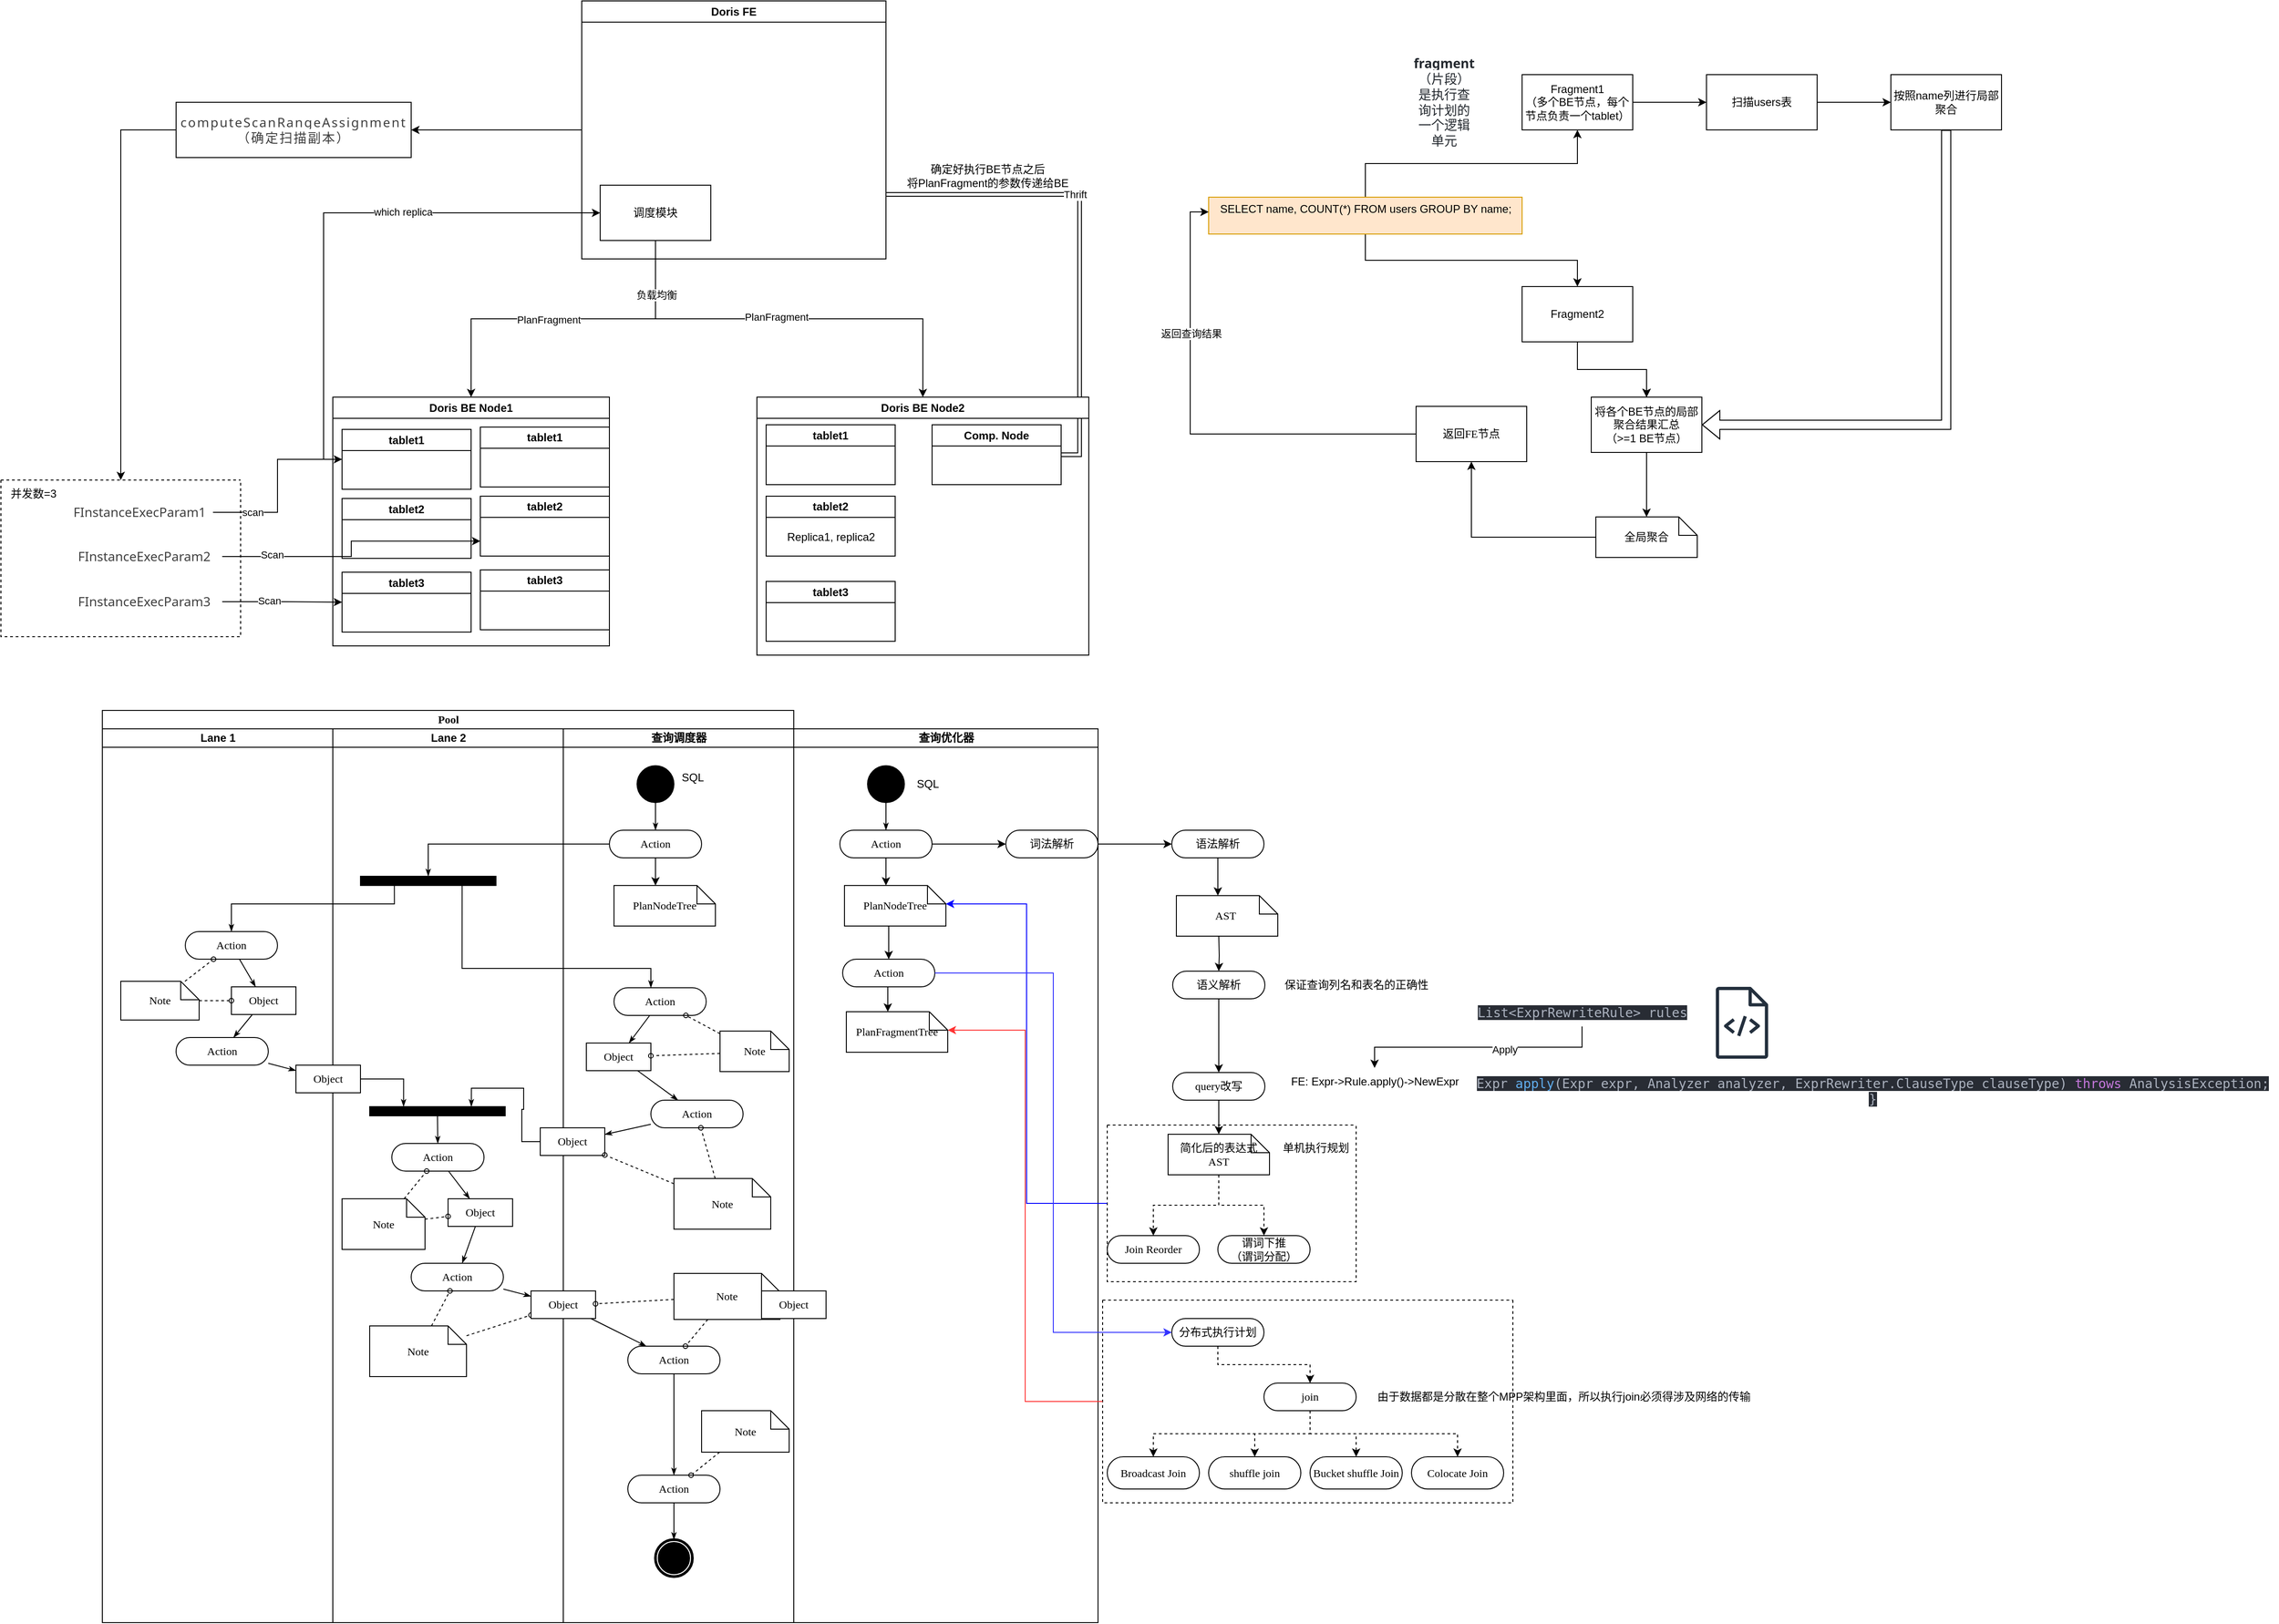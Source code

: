 <mxfile version="24.6.4" type="github">
  <diagram name="Page-1" id="0783ab3e-0a74-02c8-0abd-f7b4e66b4bec">
    <mxGraphModel dx="2443" dy="2038" grid="1" gridSize="10" guides="1" tooltips="1" connect="1" arrows="1" fold="1" page="1" pageScale="1" pageWidth="850" pageHeight="1100" background="none" math="0" shadow="0">
      <root>
        <mxCell id="0" />
        <mxCell id="1" parent="0" />
        <mxCell id="1c1d494c118603dd-1" value="Pool" style="swimlane;html=1;childLayout=stackLayout;startSize=20;rounded=0;shadow=0;comic=0;labelBackgroundColor=none;strokeWidth=1;fontFamily=Verdana;fontSize=12;align=center;" parent="1" vertex="1">
          <mxGeometry x="40" y="20" width="750" height="990" as="geometry" />
        </mxCell>
        <mxCell id="1c1d494c118603dd-2" value="Lane 1" style="swimlane;html=1;startSize=20;" parent="1c1d494c118603dd-1" vertex="1">
          <mxGeometry y="20" width="250" height="970" as="geometry" />
        </mxCell>
        <mxCell id="1c1d494c118603dd-34" style="edgeStyle=none;rounded=0;html=1;labelBackgroundColor=none;startArrow=none;startFill=0;startSize=5;endArrow=classicThin;endFill=1;endSize=5;jettySize=auto;orthogonalLoop=1;strokeWidth=1;fontFamily=Verdana;fontSize=12" parent="1c1d494c118603dd-2" source="1c1d494c118603dd-6" target="1c1d494c118603dd-10" edge="1">
          <mxGeometry relative="1" as="geometry" />
        </mxCell>
        <mxCell id="1c1d494c118603dd-6" value="Action" style="rounded=1;whiteSpace=wrap;html=1;shadow=0;comic=0;labelBackgroundColor=none;strokeWidth=1;fontFamily=Verdana;fontSize=12;align=center;arcSize=50;" parent="1c1d494c118603dd-2" vertex="1">
          <mxGeometry x="90" y="220" width="100" height="30" as="geometry" />
        </mxCell>
        <mxCell id="1c1d494c118603dd-7" value="Action" style="rounded=1;whiteSpace=wrap;html=1;shadow=0;comic=0;labelBackgroundColor=none;strokeWidth=1;fontFamily=Verdana;fontSize=12;align=center;arcSize=50;" parent="1c1d494c118603dd-2" vertex="1">
          <mxGeometry x="80" y="335" width="100" height="30" as="geometry" />
        </mxCell>
        <mxCell id="1c1d494c118603dd-35" style="edgeStyle=none;rounded=0;html=1;labelBackgroundColor=none;startArrow=none;startFill=0;startSize=5;endArrow=classicThin;endFill=1;endSize=5;jettySize=auto;orthogonalLoop=1;strokeWidth=1;fontFamily=Verdana;fontSize=12" parent="1c1d494c118603dd-2" source="1c1d494c118603dd-10" target="1c1d494c118603dd-7" edge="1">
          <mxGeometry relative="1" as="geometry" />
        </mxCell>
        <mxCell id="1c1d494c118603dd-10" value="Object" style="rounded=0;whiteSpace=wrap;html=1;shadow=0;comic=0;labelBackgroundColor=none;strokeWidth=1;fontFamily=Verdana;fontSize=12;align=center;arcSize=50;" parent="1c1d494c118603dd-2" vertex="1">
          <mxGeometry x="140" y="280" width="70" height="30" as="geometry" />
        </mxCell>
        <mxCell id="1c1d494c118603dd-46" style="edgeStyle=none;rounded=0;html=1;labelBackgroundColor=none;startArrow=none;startFill=0;startSize=5;endArrow=oval;endFill=0;endSize=5;jettySize=auto;orthogonalLoop=1;strokeWidth=1;fontFamily=Verdana;fontSize=12;dashed=1;" parent="1c1d494c118603dd-2" source="1c1d494c118603dd-21" target="1c1d494c118603dd-6" edge="1">
          <mxGeometry relative="1" as="geometry" />
        </mxCell>
        <mxCell id="1c1d494c118603dd-47" style="edgeStyle=none;rounded=0;html=1;dashed=1;labelBackgroundColor=none;startArrow=none;startFill=0;startSize=5;endArrow=oval;endFill=0;endSize=5;jettySize=auto;orthogonalLoop=1;strokeWidth=1;fontFamily=Verdana;fontSize=12" parent="1c1d494c118603dd-2" source="1c1d494c118603dd-21" target="1c1d494c118603dd-10" edge="1">
          <mxGeometry relative="1" as="geometry" />
        </mxCell>
        <mxCell id="1c1d494c118603dd-21" value="Note" style="shape=note;whiteSpace=wrap;html=1;rounded=0;shadow=0;comic=0;labelBackgroundColor=none;strokeWidth=1;fontFamily=Verdana;fontSize=12;align=center;size=20;" parent="1c1d494c118603dd-2" vertex="1">
          <mxGeometry x="20" y="274" width="85" height="42" as="geometry" />
        </mxCell>
        <mxCell id="1c1d494c118603dd-3" value="Lane 2" style="swimlane;html=1;startSize=20;" parent="1c1d494c118603dd-1" vertex="1">
          <mxGeometry x="250" y="20" width="250" height="970" as="geometry" />
        </mxCell>
        <mxCell id="60571a20871a0731-3" value="" style="whiteSpace=wrap;html=1;rounded=0;shadow=0;comic=0;labelBackgroundColor=none;strokeWidth=1;fillColor=#000000;fontFamily=Verdana;fontSize=12;align=center;rotation=0;" parent="1c1d494c118603dd-3" vertex="1">
          <mxGeometry x="30" y="160" width="147" height="10" as="geometry" />
        </mxCell>
        <mxCell id="1c1d494c118603dd-40" style="edgeStyle=none;rounded=0;html=1;labelBackgroundColor=none;startArrow=none;startFill=0;startSize=5;endArrow=classicThin;endFill=1;endSize=5;jettySize=auto;orthogonalLoop=1;strokeWidth=1;fontFamily=Verdana;fontSize=12" parent="1c1d494c118603dd-3" source="1c1d494c118603dd-11" target="1c1d494c118603dd-15" edge="1">
          <mxGeometry relative="1" as="geometry" />
        </mxCell>
        <mxCell id="1c1d494c118603dd-11" value="Action" style="rounded=1;whiteSpace=wrap;html=1;shadow=0;comic=0;labelBackgroundColor=none;strokeWidth=1;fontFamily=Verdana;fontSize=12;align=center;arcSize=50;" parent="1c1d494c118603dd-3" vertex="1">
          <mxGeometry x="64" y="450" width="100" height="30" as="geometry" />
        </mxCell>
        <mxCell id="1c1d494c118603dd-39" style="edgeStyle=none;rounded=0;html=1;labelBackgroundColor=none;startArrow=none;startFill=0;startSize=5;endArrow=classicThin;endFill=1;endSize=5;jettySize=auto;orthogonalLoop=1;strokeWidth=1;fontFamily=Verdana;fontSize=12" parent="1c1d494c118603dd-3" source="1c1d494c118603dd-12" target="1c1d494c118603dd-11" edge="1">
          <mxGeometry relative="1" as="geometry" />
        </mxCell>
        <mxCell id="1c1d494c118603dd-12" value="" style="whiteSpace=wrap;html=1;rounded=0;shadow=0;comic=0;labelBackgroundColor=none;strokeWidth=1;fillColor=#000000;fontFamily=Verdana;fontSize=12;align=center;rotation=0;" parent="1c1d494c118603dd-3" vertex="1">
          <mxGeometry x="40" y="410" width="147" height="10" as="geometry" />
        </mxCell>
        <mxCell id="1c1d494c118603dd-32" style="edgeStyle=orthogonalEdgeStyle;rounded=0;html=1;entryX=0.25;entryY=0;labelBackgroundColor=none;startArrow=none;startFill=0;startSize=5;endArrow=classicThin;endFill=1;endSize=5;jettySize=auto;orthogonalLoop=1;strokeWidth=1;fontFamily=Verdana;fontSize=12" parent="1c1d494c118603dd-3" source="1c1d494c118603dd-14" target="1c1d494c118603dd-12" edge="1">
          <mxGeometry relative="1" as="geometry" />
        </mxCell>
        <mxCell id="1c1d494c118603dd-14" value="Object" style="rounded=0;whiteSpace=wrap;html=1;shadow=0;comic=0;labelBackgroundColor=none;strokeWidth=1;fontFamily=Verdana;fontSize=12;align=center;arcSize=50;" parent="1c1d494c118603dd-3" vertex="1">
          <mxGeometry x="-40" y="365" width="70" height="30" as="geometry" />
        </mxCell>
        <mxCell id="1c1d494c118603dd-41" style="edgeStyle=none;rounded=0;html=1;labelBackgroundColor=none;startArrow=none;startFill=0;startSize=5;endArrow=classicThin;endFill=1;endSize=5;jettySize=auto;orthogonalLoop=1;strokeWidth=1;fontFamily=Verdana;fontSize=12" parent="1c1d494c118603dd-3" source="1c1d494c118603dd-15" target="1c1d494c118603dd-16" edge="1">
          <mxGeometry relative="1" as="geometry" />
        </mxCell>
        <mxCell id="1c1d494c118603dd-15" value="Object" style="rounded=0;whiteSpace=wrap;html=1;shadow=0;comic=0;labelBackgroundColor=none;strokeWidth=1;fontFamily=Verdana;fontSize=12;align=center;arcSize=50;" parent="1c1d494c118603dd-3" vertex="1">
          <mxGeometry x="125" y="510" width="70" height="30" as="geometry" />
        </mxCell>
        <mxCell id="1c1d494c118603dd-16" value="Action" style="rounded=1;whiteSpace=wrap;html=1;shadow=0;comic=0;labelBackgroundColor=none;strokeWidth=1;fontFamily=Verdana;fontSize=12;align=center;arcSize=50;" parent="1c1d494c118603dd-3" vertex="1">
          <mxGeometry x="85" y="580" width="100" height="30" as="geometry" />
        </mxCell>
        <mxCell id="1c1d494c118603dd-52" style="edgeStyle=none;rounded=0;html=1;dashed=1;labelBackgroundColor=none;startArrow=none;startFill=0;startSize=5;endArrow=oval;endFill=0;endSize=5;jettySize=auto;orthogonalLoop=1;strokeWidth=1;fontFamily=Verdana;fontSize=12" parent="1c1d494c118603dd-3" source="1c1d494c118603dd-23" target="1c1d494c118603dd-11" edge="1">
          <mxGeometry relative="1" as="geometry" />
        </mxCell>
        <mxCell id="1c1d494c118603dd-53" style="edgeStyle=none;rounded=0;html=1;dashed=1;labelBackgroundColor=none;startArrow=none;startFill=0;startSize=5;endArrow=oval;endFill=0;endSize=5;jettySize=auto;orthogonalLoop=1;strokeWidth=1;fontFamily=Verdana;fontSize=12" parent="1c1d494c118603dd-3" source="1c1d494c118603dd-23" target="1c1d494c118603dd-15" edge="1">
          <mxGeometry relative="1" as="geometry" />
        </mxCell>
        <mxCell id="1c1d494c118603dd-23" value="Note" style="shape=note;whiteSpace=wrap;html=1;rounded=0;shadow=0;comic=0;labelBackgroundColor=none;strokeWidth=1;fontFamily=Verdana;fontSize=12;align=center;size=20;" parent="1c1d494c118603dd-3" vertex="1">
          <mxGeometry x="10" y="510" width="90" height="55" as="geometry" />
        </mxCell>
        <mxCell id="1c1d494c118603dd-54" style="edgeStyle=none;rounded=0;html=1;dashed=1;labelBackgroundColor=none;startArrow=none;startFill=0;startSize=5;endArrow=oval;endFill=0;endSize=5;jettySize=auto;orthogonalLoop=1;strokeWidth=1;fontFamily=Verdana;fontSize=12" parent="1c1d494c118603dd-3" source="1c1d494c118603dd-24" target="1c1d494c118603dd-16" edge="1">
          <mxGeometry relative="1" as="geometry" />
        </mxCell>
        <mxCell id="1c1d494c118603dd-24" value="Note" style="shape=note;whiteSpace=wrap;html=1;rounded=0;shadow=0;comic=0;labelBackgroundColor=none;strokeWidth=1;fontFamily=Verdana;fontSize=12;align=center;size=20;" parent="1c1d494c118603dd-3" vertex="1">
          <mxGeometry x="40" y="648" width="105" height="55" as="geometry" />
        </mxCell>
        <mxCell id="1c1d494c118603dd-28" style="edgeStyle=orthogonalEdgeStyle;rounded=0;html=1;entryX=0.5;entryY=0;labelBackgroundColor=none;startArrow=none;startFill=0;startSize=5;endArrow=classicThin;endFill=1;endSize=5;jettySize=auto;orthogonalLoop=1;strokeWidth=1;fontFamily=Verdana;fontSize=12" parent="1c1d494c118603dd-1" source="60571a20871a0731-8" target="60571a20871a0731-3" edge="1">
          <mxGeometry relative="1" as="geometry">
            <Array as="points">
              <mxPoint x="354" y="145" />
            </Array>
          </mxGeometry>
        </mxCell>
        <mxCell id="1c1d494c118603dd-29" style="edgeStyle=orthogonalEdgeStyle;rounded=0;html=1;exitX=0.75;exitY=1;labelBackgroundColor=none;startArrow=none;startFill=0;startSize=5;endArrow=classicThin;endFill=1;endSize=5;jettySize=auto;orthogonalLoop=1;strokeWidth=1;fontFamily=Verdana;fontSize=12" parent="1c1d494c118603dd-1" source="60571a20871a0731-3" target="1c1d494c118603dd-5" edge="1">
          <mxGeometry relative="1" as="geometry">
            <Array as="points">
              <mxPoint x="390" y="280" />
              <mxPoint x="595" y="280" />
            </Array>
          </mxGeometry>
        </mxCell>
        <mxCell id="1c1d494c118603dd-30" style="edgeStyle=orthogonalEdgeStyle;rounded=0;html=1;exitX=0.25;exitY=1;entryX=0.5;entryY=0;labelBackgroundColor=none;startArrow=none;startFill=0;startSize=5;endArrow=classicThin;endFill=1;endSize=5;jettySize=auto;orthogonalLoop=1;strokeWidth=1;fontFamily=Verdana;fontSize=12" parent="1c1d494c118603dd-1" source="60571a20871a0731-3" target="1c1d494c118603dd-6" edge="1">
          <mxGeometry relative="1" as="geometry">
            <Array as="points">
              <mxPoint x="317" y="210" />
              <mxPoint x="140" y="210" />
            </Array>
          </mxGeometry>
        </mxCell>
        <mxCell id="1c1d494c118603dd-31" style="edgeStyle=orthogonalEdgeStyle;rounded=0;html=1;entryX=0.75;entryY=0;labelBackgroundColor=none;startArrow=none;startFill=0;startSize=5;endArrow=classicThin;endFill=1;endSize=5;jettySize=auto;orthogonalLoop=1;strokeWidth=1;fontFamily=Verdana;fontSize=12" parent="1c1d494c118603dd-1" source="1c1d494c118603dd-13" target="1c1d494c118603dd-12" edge="1">
          <mxGeometry relative="1" as="geometry" />
        </mxCell>
        <mxCell id="1c1d494c118603dd-36" style="edgeStyle=none;rounded=0;html=1;labelBackgroundColor=none;startArrow=none;startFill=0;startSize=5;endArrow=classicThin;endFill=1;endSize=5;jettySize=auto;orthogonalLoop=1;strokeWidth=1;fontFamily=Verdana;fontSize=12" parent="1c1d494c118603dd-1" source="1c1d494c118603dd-7" target="1c1d494c118603dd-14" edge="1">
          <mxGeometry relative="1" as="geometry" />
        </mxCell>
        <mxCell id="1c1d494c118603dd-42" style="edgeStyle=none;rounded=0;html=1;labelBackgroundColor=none;startArrow=none;startFill=0;startSize=5;endArrow=classicThin;endFill=1;endSize=5;jettySize=auto;orthogonalLoop=1;strokeWidth=1;fontFamily=Verdana;fontSize=12" parent="1c1d494c118603dd-1" source="1c1d494c118603dd-16" target="1c1d494c118603dd-17" edge="1">
          <mxGeometry relative="1" as="geometry" />
        </mxCell>
        <mxCell id="1c1d494c118603dd-55" style="edgeStyle=none;rounded=0;html=1;dashed=1;labelBackgroundColor=none;startArrow=none;startFill=0;startSize=5;endArrow=oval;endFill=0;endSize=5;jettySize=auto;orthogonalLoop=1;strokeWidth=1;fontFamily=Verdana;fontSize=12" parent="1c1d494c118603dd-1" source="1c1d494c118603dd-24" target="1c1d494c118603dd-17" edge="1">
          <mxGeometry relative="1" as="geometry" />
        </mxCell>
        <mxCell id="1c1d494c118603dd-4" value="查询调度器" style="swimlane;html=1;startSize=20;" parent="1c1d494c118603dd-1" vertex="1">
          <mxGeometry x="500" y="20" width="250" height="970" as="geometry" />
        </mxCell>
        <mxCell id="1c1d494c118603dd-27" style="edgeStyle=orthogonalEdgeStyle;rounded=0;html=1;labelBackgroundColor=none;startArrow=none;startFill=0;startSize=5;endArrow=classicThin;endFill=1;endSize=5;jettySize=auto;orthogonalLoop=1;strokeWidth=1;fontFamily=Verdana;fontSize=12" parent="1c1d494c118603dd-4" source="60571a20871a0731-4" target="60571a20871a0731-8" edge="1">
          <mxGeometry relative="1" as="geometry" />
        </mxCell>
        <mxCell id="60571a20871a0731-4" value="" style="ellipse;whiteSpace=wrap;html=1;rounded=0;shadow=0;comic=0;labelBackgroundColor=none;strokeWidth=1;fillColor=#000000;fontFamily=Verdana;fontSize=12;align=center;" parent="1c1d494c118603dd-4" vertex="1">
          <mxGeometry x="80" y="40" width="40" height="40" as="geometry" />
        </mxCell>
        <mxCell id="60571a20871a0731-8" value="Action" style="rounded=1;whiteSpace=wrap;html=1;shadow=0;comic=0;labelBackgroundColor=none;strokeWidth=1;fontFamily=Verdana;fontSize=12;align=center;arcSize=50;" parent="1c1d494c118603dd-4" vertex="1">
          <mxGeometry x="50" y="110" width="100" height="30" as="geometry" />
        </mxCell>
        <mxCell id="1c1d494c118603dd-33" style="rounded=0;html=1;labelBackgroundColor=none;startArrow=none;startFill=0;startSize=5;endArrow=classicThin;endFill=1;endSize=5;jettySize=auto;orthogonalLoop=1;strokeWidth=1;fontFamily=Verdana;fontSize=12" parent="1c1d494c118603dd-4" source="1c1d494c118603dd-5" target="1c1d494c118603dd-9" edge="1">
          <mxGeometry relative="1" as="geometry" />
        </mxCell>
        <mxCell id="1c1d494c118603dd-5" value="Action" style="rounded=1;whiteSpace=wrap;html=1;shadow=0;comic=0;labelBackgroundColor=none;strokeWidth=1;fontFamily=Verdana;fontSize=12;align=center;arcSize=50;" parent="1c1d494c118603dd-4" vertex="1">
          <mxGeometry x="55" y="281" width="100" height="30" as="geometry" />
        </mxCell>
        <mxCell id="1c1d494c118603dd-38" style="edgeStyle=none;rounded=0;html=1;labelBackgroundColor=none;startArrow=none;startFill=0;startSize=5;endArrow=classicThin;endFill=1;endSize=5;jettySize=auto;orthogonalLoop=1;strokeWidth=1;fontFamily=Verdana;fontSize=12" parent="1c1d494c118603dd-4" source="1c1d494c118603dd-8" target="1c1d494c118603dd-13" edge="1">
          <mxGeometry relative="1" as="geometry" />
        </mxCell>
        <mxCell id="1c1d494c118603dd-8" value="Action" style="rounded=1;whiteSpace=wrap;html=1;shadow=0;comic=0;labelBackgroundColor=none;strokeWidth=1;fontFamily=Verdana;fontSize=12;align=center;arcSize=50;" parent="1c1d494c118603dd-4" vertex="1">
          <mxGeometry x="95" y="403" width="100" height="30" as="geometry" />
        </mxCell>
        <mxCell id="1c1d494c118603dd-37" style="edgeStyle=none;rounded=0;html=1;labelBackgroundColor=none;startArrow=none;startFill=0;startSize=5;endArrow=classicThin;endFill=1;endSize=5;jettySize=auto;orthogonalLoop=1;strokeWidth=1;fontFamily=Verdana;fontSize=12" parent="1c1d494c118603dd-4" source="1c1d494c118603dd-9" target="1c1d494c118603dd-8" edge="1">
          <mxGeometry relative="1" as="geometry" />
        </mxCell>
        <mxCell id="1c1d494c118603dd-9" value="Object" style="rounded=0;whiteSpace=wrap;html=1;shadow=0;comic=0;labelBackgroundColor=none;strokeWidth=1;fontFamily=Verdana;fontSize=12;align=center;arcSize=50;" parent="1c1d494c118603dd-4" vertex="1">
          <mxGeometry x="25" y="341" width="70" height="30" as="geometry" />
        </mxCell>
        <mxCell id="1c1d494c118603dd-13" value="Object" style="rounded=0;whiteSpace=wrap;html=1;shadow=0;comic=0;labelBackgroundColor=none;strokeWidth=1;fontFamily=Verdana;fontSize=12;align=center;arcSize=50;" parent="1c1d494c118603dd-4" vertex="1">
          <mxGeometry x="-25" y="433" width="70" height="30" as="geometry" />
        </mxCell>
        <mxCell id="1c1d494c118603dd-43" style="edgeStyle=none;rounded=0;html=1;labelBackgroundColor=none;startArrow=none;startFill=0;startSize=5;endArrow=classicThin;endFill=1;endSize=5;jettySize=auto;orthogonalLoop=1;strokeWidth=1;fontFamily=Verdana;fontSize=12" parent="1c1d494c118603dd-4" source="1c1d494c118603dd-17" target="1c1d494c118603dd-18" edge="1">
          <mxGeometry relative="1" as="geometry" />
        </mxCell>
        <mxCell id="1c1d494c118603dd-17" value="Object" style="rounded=0;whiteSpace=wrap;html=1;shadow=0;comic=0;labelBackgroundColor=none;strokeWidth=1;fontFamily=Verdana;fontSize=12;align=center;arcSize=50;" parent="1c1d494c118603dd-4" vertex="1">
          <mxGeometry x="-35" y="610" width="70" height="30" as="geometry" />
        </mxCell>
        <mxCell id="1c1d494c118603dd-44" style="edgeStyle=none;rounded=0;html=1;labelBackgroundColor=none;startArrow=none;startFill=0;startSize=5;endArrow=classicThin;endFill=1;endSize=5;jettySize=auto;orthogonalLoop=1;strokeWidth=1;fontFamily=Verdana;fontSize=12" parent="1c1d494c118603dd-4" source="1c1d494c118603dd-18" target="1c1d494c118603dd-19" edge="1">
          <mxGeometry relative="1" as="geometry" />
        </mxCell>
        <mxCell id="1c1d494c118603dd-18" value="Action" style="rounded=1;whiteSpace=wrap;html=1;shadow=0;comic=0;labelBackgroundColor=none;strokeWidth=1;fontFamily=Verdana;fontSize=12;align=center;arcSize=50;" parent="1c1d494c118603dd-4" vertex="1">
          <mxGeometry x="70" y="670" width="100" height="30" as="geometry" />
        </mxCell>
        <mxCell id="1c1d494c118603dd-45" style="edgeStyle=none;rounded=0;html=1;labelBackgroundColor=none;startArrow=none;startFill=0;startSize=5;endArrow=classicThin;endFill=1;endSize=5;jettySize=auto;orthogonalLoop=1;strokeWidth=1;fontFamily=Verdana;fontSize=12" parent="1c1d494c118603dd-4" source="1c1d494c118603dd-19" target="60571a20871a0731-5" edge="1">
          <mxGeometry relative="1" as="geometry" />
        </mxCell>
        <mxCell id="1c1d494c118603dd-19" value="Action" style="rounded=1;whiteSpace=wrap;html=1;shadow=0;comic=0;labelBackgroundColor=none;strokeWidth=1;fontFamily=Verdana;fontSize=12;align=center;arcSize=50;" parent="1c1d494c118603dd-4" vertex="1">
          <mxGeometry x="70" y="810" width="100" height="30" as="geometry" />
        </mxCell>
        <mxCell id="60571a20871a0731-5" value="" style="shape=mxgraph.bpmn.shape;html=1;verticalLabelPosition=bottom;labelBackgroundColor=#ffffff;verticalAlign=top;perimeter=ellipsePerimeter;outline=end;symbol=terminate;rounded=0;shadow=0;comic=0;strokeWidth=1;fontFamily=Verdana;fontSize=12;align=center;" parent="1c1d494c118603dd-4" vertex="1">
          <mxGeometry x="100" y="880" width="40" height="40" as="geometry" />
        </mxCell>
        <mxCell id="1c1d494c118603dd-48" style="edgeStyle=none;rounded=0;html=1;dashed=1;labelBackgroundColor=none;startArrow=none;startFill=0;startSize=5;endArrow=oval;endFill=0;endSize=5;jettySize=auto;orthogonalLoop=1;strokeWidth=1;fontFamily=Verdana;fontSize=12" parent="1c1d494c118603dd-4" target="1c1d494c118603dd-5" edge="1">
          <mxGeometry relative="1" as="geometry">
            <mxPoint x="170" y="330.878" as="sourcePoint" />
          </mxGeometry>
        </mxCell>
        <mxCell id="1c1d494c118603dd-49" style="edgeStyle=none;rounded=0;html=1;dashed=1;labelBackgroundColor=none;startArrow=none;startFill=0;startSize=5;endArrow=oval;endFill=0;endSize=5;jettySize=auto;orthogonalLoop=1;strokeWidth=1;fontFamily=Verdana;fontSize=12" parent="1c1d494c118603dd-4" target="1c1d494c118603dd-9" edge="1">
          <mxGeometry relative="1" as="geometry">
            <mxPoint x="170" y="352.271" as="sourcePoint" />
          </mxGeometry>
        </mxCell>
        <mxCell id="1c1d494c118603dd-20" value="Note" style="shape=note;whiteSpace=wrap;html=1;rounded=0;shadow=0;comic=0;labelBackgroundColor=none;strokeWidth=1;fontFamily=Verdana;fontSize=12;align=center;size=20;" parent="1c1d494c118603dd-4" vertex="1">
          <mxGeometry x="170" y="328" width="75" height="44" as="geometry" />
        </mxCell>
        <mxCell id="1c1d494c118603dd-50" style="edgeStyle=none;rounded=0;html=1;dashed=1;labelBackgroundColor=none;startArrow=none;startFill=0;startSize=5;endArrow=oval;endFill=0;endSize=5;jettySize=auto;orthogonalLoop=1;strokeWidth=1;fontFamily=Verdana;fontSize=12" parent="1c1d494c118603dd-4" source="1c1d494c118603dd-22" target="1c1d494c118603dd-8" edge="1">
          <mxGeometry relative="1" as="geometry" />
        </mxCell>
        <mxCell id="1c1d494c118603dd-51" style="edgeStyle=none;rounded=0;html=1;dashed=1;labelBackgroundColor=none;startArrow=none;startFill=0;startSize=5;endArrow=oval;endFill=0;endSize=5;jettySize=auto;orthogonalLoop=1;strokeWidth=1;fontFamily=Verdana;fontSize=12" parent="1c1d494c118603dd-4" source="1c1d494c118603dd-22" target="1c1d494c118603dd-13" edge="1">
          <mxGeometry relative="1" as="geometry" />
        </mxCell>
        <mxCell id="1c1d494c118603dd-22" value="Note" style="shape=note;whiteSpace=wrap;html=1;rounded=0;shadow=0;comic=0;labelBackgroundColor=none;strokeWidth=1;fontFamily=Verdana;fontSize=12;align=center;size=20;" parent="1c1d494c118603dd-4" vertex="1">
          <mxGeometry x="120" y="488" width="105" height="55" as="geometry" />
        </mxCell>
        <mxCell id="1c1d494c118603dd-56" style="edgeStyle=none;rounded=0;html=1;dashed=1;labelBackgroundColor=none;startArrow=none;startFill=0;startSize=5;endArrow=oval;endFill=0;endSize=5;jettySize=auto;orthogonalLoop=1;strokeWidth=1;fontFamily=Verdana;fontSize=12" parent="1c1d494c118603dd-4" source="1c1d494c118603dd-25" target="1c1d494c118603dd-18" edge="1">
          <mxGeometry relative="1" as="geometry" />
        </mxCell>
        <mxCell id="1c1d494c118603dd-57" style="edgeStyle=none;rounded=0;html=1;dashed=1;labelBackgroundColor=none;startArrow=none;startFill=0;startSize=5;endArrow=oval;endFill=0;endSize=5;jettySize=auto;orthogonalLoop=1;strokeWidth=1;fontFamily=Verdana;fontSize=12" parent="1c1d494c118603dd-4" source="1c1d494c118603dd-25" edge="1">
          <mxGeometry relative="1" as="geometry">
            <mxPoint x="35" y="624.028" as="targetPoint" />
          </mxGeometry>
        </mxCell>
        <mxCell id="1c1d494c118603dd-25" value="Note" style="shape=note;whiteSpace=wrap;html=1;rounded=0;shadow=0;comic=0;labelBackgroundColor=none;strokeWidth=1;fontFamily=Verdana;fontSize=12;align=center;size=20;" parent="1c1d494c118603dd-4" vertex="1">
          <mxGeometry x="120" y="591" width="115" height="50" as="geometry" />
        </mxCell>
        <mxCell id="1c1d494c118603dd-58" style="edgeStyle=none;rounded=0;html=1;dashed=1;labelBackgroundColor=none;startArrow=none;startFill=0;startSize=5;endArrow=oval;endFill=0;endSize=5;jettySize=auto;orthogonalLoop=1;strokeWidth=1;fontFamily=Verdana;fontSize=12" parent="1c1d494c118603dd-4" source="1c1d494c118603dd-26" target="1c1d494c118603dd-19" edge="1">
          <mxGeometry relative="1" as="geometry" />
        </mxCell>
        <mxCell id="1c1d494c118603dd-26" value="Note" style="shape=note;whiteSpace=wrap;html=1;rounded=0;shadow=0;comic=0;labelBackgroundColor=none;strokeWidth=1;fontFamily=Verdana;fontSize=12;align=center;size=20;" parent="1c1d494c118603dd-4" vertex="1">
          <mxGeometry x="150" y="740" width="95" height="45" as="geometry" />
        </mxCell>
        <mxCell id="VlJD0oI-0ZpvYa75GS0W-2" value="PlanNodeTree" style="shape=note;whiteSpace=wrap;html=1;rounded=0;shadow=0;comic=0;labelBackgroundColor=none;strokeWidth=1;fontFamily=Verdana;fontSize=12;align=center;size=20;" parent="1c1d494c118603dd-4" vertex="1">
          <mxGeometry x="55" y="170" width="110" height="44" as="geometry" />
        </mxCell>
        <mxCell id="VlJD0oI-0ZpvYa75GS0W-3" style="edgeStyle=orthogonalEdgeStyle;rounded=0;orthogonalLoop=1;jettySize=auto;html=1;exitX=0.5;exitY=1;exitDx=0;exitDy=0;entryX=0;entryY=0;entryDx=45;entryDy=0;entryPerimeter=0;" parent="1c1d494c118603dd-4" source="60571a20871a0731-8" target="VlJD0oI-0ZpvYa75GS0W-2" edge="1">
          <mxGeometry relative="1" as="geometry" />
        </mxCell>
        <mxCell id="VlJD0oI-0ZpvYa75GS0W-1" value="SQL" style="text;html=1;align=center;verticalAlign=middle;resizable=0;points=[];autosize=1;strokeColor=none;fillColor=none;" parent="1" vertex="1">
          <mxGeometry x="655" y="78" width="50" height="30" as="geometry" />
        </mxCell>
        <mxCell id="VlJD0oI-0ZpvYa75GS0W-4" value="查询优化器" style="swimlane;html=1;startSize=20;" parent="1" vertex="1">
          <mxGeometry x="790" y="40" width="330" height="970" as="geometry" />
        </mxCell>
        <mxCell id="VlJD0oI-0ZpvYa75GS0W-5" style="edgeStyle=orthogonalEdgeStyle;rounded=0;html=1;labelBackgroundColor=none;startArrow=none;startFill=0;startSize=5;endArrow=classicThin;endFill=1;endSize=5;jettySize=auto;orthogonalLoop=1;strokeWidth=1;fontFamily=Verdana;fontSize=12" parent="VlJD0oI-0ZpvYa75GS0W-4" source="VlJD0oI-0ZpvYa75GS0W-6" target="VlJD0oI-0ZpvYa75GS0W-7" edge="1">
          <mxGeometry relative="1" as="geometry" />
        </mxCell>
        <mxCell id="VlJD0oI-0ZpvYa75GS0W-6" value="" style="ellipse;whiteSpace=wrap;html=1;rounded=0;shadow=0;comic=0;labelBackgroundColor=none;strokeWidth=1;fillColor=#000000;fontFamily=Verdana;fontSize=12;align=center;" parent="VlJD0oI-0ZpvYa75GS0W-4" vertex="1">
          <mxGeometry x="80" y="40" width="40" height="40" as="geometry" />
        </mxCell>
        <mxCell id="VlJD0oI-0ZpvYa75GS0W-43" value="" style="edgeStyle=orthogonalEdgeStyle;rounded=0;orthogonalLoop=1;jettySize=auto;html=1;" parent="VlJD0oI-0ZpvYa75GS0W-4" source="VlJD0oI-0ZpvYa75GS0W-7" target="VlJD0oI-0ZpvYa75GS0W-42" edge="1">
          <mxGeometry relative="1" as="geometry" />
        </mxCell>
        <mxCell id="VlJD0oI-0ZpvYa75GS0W-7" value="Action" style="rounded=1;whiteSpace=wrap;html=1;shadow=0;comic=0;labelBackgroundColor=none;strokeWidth=1;fontFamily=Verdana;fontSize=12;align=center;arcSize=50;" parent="VlJD0oI-0ZpvYa75GS0W-4" vertex="1">
          <mxGeometry x="50" y="110" width="100" height="30" as="geometry" />
        </mxCell>
        <mxCell id="VlJD0oI-0ZpvYa75GS0W-16" value="Object" style="rounded=0;whiteSpace=wrap;html=1;shadow=0;comic=0;labelBackgroundColor=none;strokeWidth=1;fontFamily=Verdana;fontSize=12;align=center;arcSize=50;" parent="VlJD0oI-0ZpvYa75GS0W-4" vertex="1">
          <mxGeometry x="-35" y="610" width="70" height="30" as="geometry" />
        </mxCell>
        <mxCell id="VlJD0oI-0ZpvYa75GS0W-39" style="edgeStyle=orthogonalEdgeStyle;rounded=0;orthogonalLoop=1;jettySize=auto;html=1;exitX=0.5;exitY=1;exitDx=0;exitDy=0;exitPerimeter=0;entryX=0.5;entryY=0;entryDx=0;entryDy=0;" parent="VlJD0oI-0ZpvYa75GS0W-4" source="VlJD0oI-0ZpvYa75GS0W-33" target="VlJD0oI-0ZpvYa75GS0W-35" edge="1">
          <mxGeometry relative="1" as="geometry" />
        </mxCell>
        <mxCell id="VlJD0oI-0ZpvYa75GS0W-33" value="PlanNodeTree" style="shape=note;whiteSpace=wrap;html=1;rounded=0;shadow=0;comic=0;labelBackgroundColor=none;strokeWidth=1;fontFamily=Verdana;fontSize=12;align=center;size=20;" parent="VlJD0oI-0ZpvYa75GS0W-4" vertex="1">
          <mxGeometry x="55" y="170" width="110" height="44" as="geometry" />
        </mxCell>
        <mxCell id="VlJD0oI-0ZpvYa75GS0W-34" style="edgeStyle=orthogonalEdgeStyle;rounded=0;orthogonalLoop=1;jettySize=auto;html=1;exitX=0.5;exitY=1;exitDx=0;exitDy=0;entryX=0;entryY=0;entryDx=45;entryDy=0;entryPerimeter=0;" parent="VlJD0oI-0ZpvYa75GS0W-4" source="VlJD0oI-0ZpvYa75GS0W-7" target="VlJD0oI-0ZpvYa75GS0W-33" edge="1">
          <mxGeometry relative="1" as="geometry" />
        </mxCell>
        <mxCell id="VlJD0oI-0ZpvYa75GS0W-35" value="Action" style="rounded=1;whiteSpace=wrap;html=1;shadow=0;comic=0;labelBackgroundColor=none;strokeWidth=1;fontFamily=Verdana;fontSize=12;align=center;arcSize=50;" parent="VlJD0oI-0ZpvYa75GS0W-4" vertex="1">
          <mxGeometry x="53" y="250" width="100" height="30" as="geometry" />
        </mxCell>
        <mxCell id="VlJD0oI-0ZpvYa75GS0W-37" value="PlanFragmentTree" style="shape=note;whiteSpace=wrap;html=1;rounded=0;shadow=0;comic=0;labelBackgroundColor=none;strokeWidth=1;fontFamily=Verdana;fontSize=12;align=center;size=20;" parent="VlJD0oI-0ZpvYa75GS0W-4" vertex="1">
          <mxGeometry x="57" y="307" width="110" height="44" as="geometry" />
        </mxCell>
        <mxCell id="VlJD0oI-0ZpvYa75GS0W-38" style="edgeStyle=orthogonalEdgeStyle;rounded=0;orthogonalLoop=1;jettySize=auto;html=1;exitX=0.5;exitY=1;exitDx=0;exitDy=0;entryX=0;entryY=0;entryDx=45;entryDy=0;entryPerimeter=0;" parent="VlJD0oI-0ZpvYa75GS0W-4" source="VlJD0oI-0ZpvYa75GS0W-35" target="VlJD0oI-0ZpvYa75GS0W-37" edge="1">
          <mxGeometry relative="1" as="geometry" />
        </mxCell>
        <mxCell id="VlJD0oI-0ZpvYa75GS0W-40" value="SQL" style="text;html=1;align=center;verticalAlign=middle;resizable=0;points=[];autosize=1;strokeColor=none;fillColor=none;" parent="VlJD0oI-0ZpvYa75GS0W-4" vertex="1">
          <mxGeometry x="120" y="45" width="50" height="30" as="geometry" />
        </mxCell>
        <mxCell id="VlJD0oI-0ZpvYa75GS0W-42" value="词法解析" style="rounded=1;whiteSpace=wrap;html=1;shadow=0;comic=0;labelBackgroundColor=none;strokeWidth=1;fontFamily=Verdana;fontSize=12;align=center;arcSize=50;" parent="VlJD0oI-0ZpvYa75GS0W-4" vertex="1">
          <mxGeometry x="230" y="110" width="100" height="30" as="geometry" />
        </mxCell>
        <mxCell id="VlJD0oI-0ZpvYa75GS0W-44" value="语法解析" style="rounded=1;whiteSpace=wrap;html=1;shadow=0;comic=0;labelBackgroundColor=none;strokeWidth=1;fontFamily=Verdana;fontSize=12;align=center;arcSize=50;" parent="1" vertex="1">
          <mxGeometry x="1200" y="150" width="100" height="30" as="geometry" />
        </mxCell>
        <mxCell id="VlJD0oI-0ZpvYa75GS0W-45" value="" style="edgeStyle=orthogonalEdgeStyle;rounded=0;orthogonalLoop=1;jettySize=auto;html=1;" parent="1" source="VlJD0oI-0ZpvYa75GS0W-42" target="VlJD0oI-0ZpvYa75GS0W-44" edge="1">
          <mxGeometry relative="1" as="geometry" />
        </mxCell>
        <mxCell id="VlJD0oI-0ZpvYa75GS0W-49" style="edgeStyle=orthogonalEdgeStyle;rounded=0;orthogonalLoop=1;jettySize=auto;html=1;exitX=0.5;exitY=1;exitDx=0;exitDy=0;exitPerimeter=0;" parent="1" target="VlJD0oI-0ZpvYa75GS0W-48" edge="1">
          <mxGeometry relative="1" as="geometry">
            <mxPoint x="1251" y="265" as="sourcePoint" />
          </mxGeometry>
        </mxCell>
        <mxCell id="VlJD0oI-0ZpvYa75GS0W-46" value="AST&amp;nbsp;" style="shape=note;whiteSpace=wrap;html=1;rounded=0;shadow=0;comic=0;labelBackgroundColor=none;strokeWidth=1;fontFamily=Verdana;fontSize=12;align=center;size=20;" parent="1" vertex="1">
          <mxGeometry x="1205" y="221" width="110" height="44" as="geometry" />
        </mxCell>
        <mxCell id="VlJD0oI-0ZpvYa75GS0W-47" style="edgeStyle=orthogonalEdgeStyle;rounded=0;orthogonalLoop=1;jettySize=auto;html=1;exitX=0.5;exitY=1;exitDx=0;exitDy=0;entryX=0;entryY=0;entryDx=45;entryDy=0;entryPerimeter=0;" parent="1" source="VlJD0oI-0ZpvYa75GS0W-44" target="VlJD0oI-0ZpvYa75GS0W-46" edge="1">
          <mxGeometry relative="1" as="geometry" />
        </mxCell>
        <mxCell id="VlJD0oI-0ZpvYa75GS0W-52" value="" style="edgeStyle=orthogonalEdgeStyle;rounded=0;orthogonalLoop=1;jettySize=auto;html=1;" parent="1" source="VlJD0oI-0ZpvYa75GS0W-48" target="VlJD0oI-0ZpvYa75GS0W-51" edge="1">
          <mxGeometry relative="1" as="geometry" />
        </mxCell>
        <mxCell id="VlJD0oI-0ZpvYa75GS0W-48" value="语义解析" style="rounded=1;whiteSpace=wrap;html=1;shadow=0;comic=0;labelBackgroundColor=none;strokeWidth=1;fontFamily=Verdana;fontSize=12;align=center;arcSize=50;" parent="1" vertex="1">
          <mxGeometry x="1201" y="303" width="100" height="30" as="geometry" />
        </mxCell>
        <mxCell id="VlJD0oI-0ZpvYa75GS0W-50" value="保证查询列名和表名的正确性" style="text;html=1;align=center;verticalAlign=middle;resizable=0;points=[];autosize=1;strokeColor=none;fillColor=none;" parent="1" vertex="1">
          <mxGeometry x="1310" y="303" width="180" height="30" as="geometry" />
        </mxCell>
        <mxCell id="VlJD0oI-0ZpvYa75GS0W-54" style="edgeStyle=orthogonalEdgeStyle;rounded=0;orthogonalLoop=1;jettySize=auto;html=1;exitX=0.5;exitY=1;exitDx=0;exitDy=0;" parent="1" source="VlJD0oI-0ZpvYa75GS0W-51" target="VlJD0oI-0ZpvYa75GS0W-53" edge="1">
          <mxGeometry relative="1" as="geometry" />
        </mxCell>
        <mxCell id="VlJD0oI-0ZpvYa75GS0W-51" value="query改写" style="rounded=1;whiteSpace=wrap;html=1;shadow=0;comic=0;labelBackgroundColor=none;strokeWidth=1;fontFamily=Verdana;fontSize=12;align=center;arcSize=50;" parent="1" vertex="1">
          <mxGeometry x="1201" y="413" width="100" height="30" as="geometry" />
        </mxCell>
        <mxCell id="VlJD0oI-0ZpvYa75GS0W-66" style="edgeStyle=orthogonalEdgeStyle;rounded=0;orthogonalLoop=1;jettySize=auto;html=1;exitX=0.5;exitY=1;exitDx=0;exitDy=0;exitPerimeter=0;entryX=0.5;entryY=0;entryDx=0;entryDy=0;dashed=1;" parent="1" source="VlJD0oI-0ZpvYa75GS0W-53" target="VlJD0oI-0ZpvYa75GS0W-65" edge="1">
          <mxGeometry relative="1" as="geometry" />
        </mxCell>
        <mxCell id="VlJD0oI-0ZpvYa75GS0W-68" style="edgeStyle=orthogonalEdgeStyle;rounded=0;orthogonalLoop=1;jettySize=auto;html=1;exitX=0.5;exitY=1;exitDx=0;exitDy=0;exitPerimeter=0;entryX=0.5;entryY=0;entryDx=0;entryDy=0;dashed=1;" parent="1" source="VlJD0oI-0ZpvYa75GS0W-53" target="VlJD0oI-0ZpvYa75GS0W-67" edge="1">
          <mxGeometry relative="1" as="geometry" />
        </mxCell>
        <mxCell id="VlJD0oI-0ZpvYa75GS0W-53" value="简化后的表达式&lt;div&gt;AST&lt;/div&gt;" style="shape=note;whiteSpace=wrap;html=1;rounded=0;shadow=0;comic=0;labelBackgroundColor=none;strokeWidth=1;fontFamily=Verdana;fontSize=12;align=center;size=20;" parent="1" vertex="1">
          <mxGeometry x="1196" y="480" width="110" height="44" as="geometry" />
        </mxCell>
        <mxCell id="VlJD0oI-0ZpvYa75GS0W-55" value="FE: Expr-&amp;gt;Rule.apply()-&amp;gt;NewExpr" style="text;html=1;align=center;verticalAlign=middle;resizable=0;points=[];autosize=1;strokeColor=none;fillColor=none;" parent="1" vertex="1">
          <mxGeometry x="1315" y="408" width="210" height="30" as="geometry" />
        </mxCell>
        <mxCell id="VlJD0oI-0ZpvYa75GS0W-58" value="&lt;span style=&quot;color: rgb(171, 178, 191); font-family: Menlo, &amp;quot;Operator Mono&amp;quot;, Consolas, Monaco, monospace; font-size: 14px; text-align: left; background-color: rgb(40, 44, 52);&quot;&gt;Expr&amp;nbsp;&lt;/span&gt;&lt;span style=&quot;margin: 0px; padding: 0px; outline: 0px; max-width: 100%; font-family: Menlo, &amp;quot;Operator Mono&amp;quot;, Consolas, Monaco, monospace; font-size: 14px; text-align: left; background-color: rgb(40, 44, 52); color: rgb(97, 174, 238); box-sizing: border-box !important; overflow-wrap: break-word !important;&quot;&gt;apply&lt;/span&gt;&lt;span style=&quot;color: rgb(171, 178, 191); font-family: Menlo, &amp;quot;Operator Mono&amp;quot;, Consolas, Monaco, monospace; font-size: 14px; text-align: left; background-color: rgb(40, 44, 52);&quot;&gt;(Expr&amp;nbsp;expr,&amp;nbsp;Analyzer&amp;nbsp;analyzer,&amp;nbsp;ExprRewriter.ClauseType&amp;nbsp;clauseType)&amp;nbsp;&lt;/span&gt;&lt;span style=&quot;margin: 0px; padding: 0px; outline: 0px; max-width: 100%; font-family: Menlo, &amp;quot;Operator Mono&amp;quot;, Consolas, Monaco, monospace; font-size: 14px; text-align: left; background-color: rgb(40, 44, 52); color: rgb(198, 120, 221); box-sizing: border-box !important; overflow-wrap: break-word !important;&quot;&gt;throws&lt;/span&gt;&lt;span style=&quot;color: rgb(171, 178, 191); font-family: Menlo, &amp;quot;Operator Mono&amp;quot;, Consolas, Monaco, monospace; font-size: 14px; text-align: left; background-color: rgb(40, 44, 52);&quot;&gt;&amp;nbsp;AnalysisException;&lt;/span&gt;&lt;br style=&quot;margin: 0px; padding: 0px; outline: 0px; max-width: 100%; color: rgb(171, 178, 191); font-family: Menlo, &amp;quot;Operator Mono&amp;quot;, Consolas, Monaco, monospace; font-size: 14px; text-align: left; background-color: rgb(40, 44, 52); box-sizing: border-box !important; overflow-wrap: break-word !important;&quot;&gt;&lt;span style=&quot;color: rgb(171, 178, 191); font-family: Menlo, &amp;quot;Operator Mono&amp;quot;, Consolas, Monaco, monospace; font-size: 14px; text-align: left; background-color: rgb(40, 44, 52);&quot;&gt;}&lt;/span&gt;" style="text;html=1;align=center;verticalAlign=middle;resizable=0;points=[];autosize=1;strokeColor=none;fillColor=none;" parent="1" vertex="1">
          <mxGeometry x="1520" y="408" width="880" height="50" as="geometry" />
        </mxCell>
        <mxCell id="VlJD0oI-0ZpvYa75GS0W-59" value="" style="sketch=0;outlineConnect=0;fontColor=#232F3E;gradientColor=none;fillColor=#232F3D;strokeColor=none;dashed=0;verticalLabelPosition=bottom;verticalAlign=top;align=center;html=1;fontSize=12;fontStyle=0;aspect=fixed;pointerEvents=1;shape=mxgraph.aws4.source_code;" parent="1" vertex="1">
          <mxGeometry x="1790" y="320" width="57" height="78" as="geometry" />
        </mxCell>
        <mxCell id="VlJD0oI-0ZpvYa75GS0W-61" value="" style="edgeStyle=orthogonalEdgeStyle;rounded=0;orthogonalLoop=1;jettySize=auto;html=1;" parent="1" source="VlJD0oI-0ZpvYa75GS0W-60" target="VlJD0oI-0ZpvYa75GS0W-55" edge="1">
          <mxGeometry relative="1" as="geometry" />
        </mxCell>
        <mxCell id="VlJD0oI-0ZpvYa75GS0W-62" value="Apply" style="edgeLabel;html=1;align=center;verticalAlign=middle;resizable=0;points=[];" parent="VlJD0oI-0ZpvYa75GS0W-61" vertex="1" connectable="0">
          <mxGeometry x="-0.209" y="2" relative="1" as="geometry">
            <mxPoint as="offset" />
          </mxGeometry>
        </mxCell>
        <mxCell id="VlJD0oI-0ZpvYa75GS0W-60" value="&lt;span style=&quot;color: rgb(171, 178, 191); font-family: Menlo, &amp;quot;Operator Mono&amp;quot;, Consolas, Monaco, monospace; font-size: 14px; text-align: left; background-color: rgb(40, 44, 52);&quot;&gt;List&amp;lt;ExprRewriteRule&amp;gt;&amp;nbsp;rules&lt;/span&gt;" style="text;html=1;align=center;verticalAlign=middle;resizable=0;points=[];autosize=1;strokeColor=none;fillColor=none;" parent="1" vertex="1">
          <mxGeometry x="1520" y="333" width="250" height="30" as="geometry" />
        </mxCell>
        <mxCell id="VlJD0oI-0ZpvYa75GS0W-65" value="Join Reorder" style="rounded=1;whiteSpace=wrap;html=1;shadow=0;comic=0;labelBackgroundColor=none;strokeWidth=1;fontFamily=Verdana;fontSize=12;align=center;arcSize=50;" parent="1" vertex="1">
          <mxGeometry x="1130" y="590" width="100" height="30" as="geometry" />
        </mxCell>
        <mxCell id="VlJD0oI-0ZpvYa75GS0W-67" value="谓词下推&lt;div&gt;（谓词分配）&lt;/div&gt;" style="rounded=1;whiteSpace=wrap;html=1;shadow=0;comic=0;labelBackgroundColor=none;strokeWidth=1;fontFamily=Verdana;fontSize=12;align=center;arcSize=50;" parent="1" vertex="1">
          <mxGeometry x="1250" y="590" width="100" height="30" as="geometry" />
        </mxCell>
        <mxCell id="VlJD0oI-0ZpvYa75GS0W-69" value="" style="swimlane;startSize=0;dashed=1;" parent="1" vertex="1">
          <mxGeometry x="1130" y="470" width="270" height="170" as="geometry" />
        </mxCell>
        <mxCell id="VlJD0oI-0ZpvYa75GS0W-70" value="单机执行规划" style="text;html=1;align=center;verticalAlign=middle;resizable=0;points=[];autosize=1;strokeColor=none;fillColor=none;" parent="VlJD0oI-0ZpvYa75GS0W-69" vertex="1">
          <mxGeometry x="176" y="10" width="100" height="30" as="geometry" />
        </mxCell>
        <mxCell id="VlJD0oI-0ZpvYa75GS0W-71" style="edgeStyle=orthogonalEdgeStyle;rounded=0;orthogonalLoop=1;jettySize=auto;html=1;exitX=0;exitY=0.5;exitDx=0;exitDy=0;entryX=0;entryY=0;entryDx=110;entryDy=20;entryPerimeter=0;strokeColor=#0000FF;" parent="1" source="VlJD0oI-0ZpvYa75GS0W-69" target="VlJD0oI-0ZpvYa75GS0W-33" edge="1">
          <mxGeometry relative="1" as="geometry" />
        </mxCell>
        <mxCell id="s4C-Qvcrg3AEOylYSrUp-4" value="" style="edgeStyle=orthogonalEdgeStyle;rounded=0;orthogonalLoop=1;jettySize=auto;html=1;dashed=1;exitX=0.5;exitY=1;exitDx=0;exitDy=0;" edge="1" parent="1" source="s4C-Qvcrg3AEOylYSrUp-13" target="s4C-Qvcrg3AEOylYSrUp-3">
          <mxGeometry relative="1" as="geometry" />
        </mxCell>
        <mxCell id="s4C-Qvcrg3AEOylYSrUp-8" style="edgeStyle=orthogonalEdgeStyle;rounded=0;orthogonalLoop=1;jettySize=auto;html=1;exitX=0.5;exitY=1;exitDx=0;exitDy=0;entryX=0.5;entryY=0;entryDx=0;entryDy=0;dashed=1;" edge="1" parent="1" source="s4C-Qvcrg3AEOylYSrUp-13" target="s4C-Qvcrg3AEOylYSrUp-5">
          <mxGeometry relative="1" as="geometry" />
        </mxCell>
        <mxCell id="s4C-Qvcrg3AEOylYSrUp-9" style="edgeStyle=orthogonalEdgeStyle;rounded=0;orthogonalLoop=1;jettySize=auto;html=1;exitX=0.5;exitY=1;exitDx=0;exitDy=0;dashed=1;" edge="1" parent="1" source="s4C-Qvcrg3AEOylYSrUp-13" target="s4C-Qvcrg3AEOylYSrUp-7">
          <mxGeometry relative="1" as="geometry" />
        </mxCell>
        <mxCell id="s4C-Qvcrg3AEOylYSrUp-10" style="edgeStyle=orthogonalEdgeStyle;rounded=0;orthogonalLoop=1;jettySize=auto;html=1;exitX=0.5;exitY=1;exitDx=0;exitDy=0;dashed=1;" edge="1" parent="1" source="s4C-Qvcrg3AEOylYSrUp-13" target="s4C-Qvcrg3AEOylYSrUp-6">
          <mxGeometry relative="1" as="geometry" />
        </mxCell>
        <mxCell id="s4C-Qvcrg3AEOylYSrUp-14" style="edgeStyle=orthogonalEdgeStyle;rounded=0;orthogonalLoop=1;jettySize=auto;html=1;exitX=0.5;exitY=1;exitDx=0;exitDy=0;entryX=0.5;entryY=0;entryDx=0;entryDy=0;dashed=1;" edge="1" parent="1" source="s4C-Qvcrg3AEOylYSrUp-1" target="s4C-Qvcrg3AEOylYSrUp-13">
          <mxGeometry relative="1" as="geometry" />
        </mxCell>
        <mxCell id="s4C-Qvcrg3AEOylYSrUp-1" value="分布式执行计划" style="rounded=1;whiteSpace=wrap;html=1;shadow=0;comic=0;labelBackgroundColor=none;strokeWidth=1;fontFamily=Verdana;fontSize=12;align=center;arcSize=50;" vertex="1" parent="1">
          <mxGeometry x="1200" y="680" width="100" height="30" as="geometry" />
        </mxCell>
        <mxCell id="s4C-Qvcrg3AEOylYSrUp-2" style="edgeStyle=orthogonalEdgeStyle;rounded=0;orthogonalLoop=1;jettySize=auto;html=1;exitX=1;exitY=0.5;exitDx=0;exitDy=0;entryX=0;entryY=0.5;entryDx=0;entryDy=0;strokeColor=#3333FF;" edge="1" parent="1" source="VlJD0oI-0ZpvYa75GS0W-35" target="s4C-Qvcrg3AEOylYSrUp-1">
          <mxGeometry relative="1" as="geometry" />
        </mxCell>
        <mxCell id="s4C-Qvcrg3AEOylYSrUp-3" value="Broadcast Join" style="whiteSpace=wrap;html=1;fontFamily=Verdana;rounded=1;shadow=0;comic=0;labelBackgroundColor=none;strokeWidth=1;arcSize=50;" vertex="1" parent="1">
          <mxGeometry x="1130" y="830" width="100" height="35" as="geometry" />
        </mxCell>
        <mxCell id="s4C-Qvcrg3AEOylYSrUp-5" value="shuffle join" style="whiteSpace=wrap;html=1;fontFamily=Verdana;rounded=1;shadow=0;comic=0;labelBackgroundColor=none;strokeWidth=1;arcSize=50;" vertex="1" parent="1">
          <mxGeometry x="1240" y="830" width="100" height="35" as="geometry" />
        </mxCell>
        <mxCell id="s4C-Qvcrg3AEOylYSrUp-6" value="Colocate Join" style="whiteSpace=wrap;html=1;fontFamily=Verdana;rounded=1;shadow=0;comic=0;labelBackgroundColor=none;strokeWidth=1;arcSize=50;" vertex="1" parent="1">
          <mxGeometry x="1460" y="830" width="100" height="35" as="geometry" />
        </mxCell>
        <mxCell id="s4C-Qvcrg3AEOylYSrUp-7" value="Bucket shuffle Join" style="whiteSpace=wrap;html=1;fontFamily=Verdana;rounded=1;shadow=0;comic=0;labelBackgroundColor=none;strokeWidth=1;arcSize=50;" vertex="1" parent="1">
          <mxGeometry x="1350" y="830" width="100" height="35" as="geometry" />
        </mxCell>
        <mxCell id="s4C-Qvcrg3AEOylYSrUp-12" value="由于数据都是分散在整个MPP架构里面，所以执行join必须得涉及网络的传输" style="text;html=1;align=center;verticalAlign=middle;resizable=0;points=[];autosize=1;strokeColor=none;fillColor=none;" vertex="1" parent="1">
          <mxGeometry x="1410" y="750" width="430" height="30" as="geometry" />
        </mxCell>
        <mxCell id="s4C-Qvcrg3AEOylYSrUp-13" value="join" style="rounded=1;whiteSpace=wrap;html=1;shadow=0;comic=0;labelBackgroundColor=none;strokeWidth=1;fontFamily=Verdana;fontSize=12;align=center;arcSize=50;" vertex="1" parent="1">
          <mxGeometry x="1300" y="750" width="100" height="30" as="geometry" />
        </mxCell>
        <mxCell id="s4C-Qvcrg3AEOylYSrUp-15" value="" style="swimlane;startSize=0;dashed=1;" vertex="1" parent="1">
          <mxGeometry x="1125" y="660" width="445" height="220" as="geometry" />
        </mxCell>
        <mxCell id="s4C-Qvcrg3AEOylYSrUp-17" style="edgeStyle=orthogonalEdgeStyle;rounded=0;orthogonalLoop=1;jettySize=auto;html=1;exitX=0;exitY=0.5;exitDx=0;exitDy=0;entryX=0;entryY=0;entryDx=110;entryDy=20;entryPerimeter=0;strokeColor=#FF3333;" edge="1" parent="1" source="s4C-Qvcrg3AEOylYSrUp-15" target="VlJD0oI-0ZpvYa75GS0W-37">
          <mxGeometry relative="1" as="geometry" />
        </mxCell>
        <mxCell id="s4C-Qvcrg3AEOylYSrUp-61" style="edgeStyle=orthogonalEdgeStyle;rounded=0;orthogonalLoop=1;jettySize=auto;html=1;exitX=1;exitY=0.75;exitDx=0;exitDy=0;entryX=1;entryY=0.5;entryDx=0;entryDy=0;shape=link;" edge="1" parent="1" source="s4C-Qvcrg3AEOylYSrUp-19" target="s4C-Qvcrg3AEOylYSrUp-60">
          <mxGeometry relative="1" as="geometry" />
        </mxCell>
        <mxCell id="s4C-Qvcrg3AEOylYSrUp-62" value="Thrift" style="edgeLabel;html=1;align=center;verticalAlign=middle;resizable=0;points=[];" vertex="1" connectable="0" parent="s4C-Qvcrg3AEOylYSrUp-61">
          <mxGeometry x="-0.2" y="-2" relative="1" as="geometry">
            <mxPoint y="-2" as="offset" />
          </mxGeometry>
        </mxCell>
        <mxCell id="s4C-Qvcrg3AEOylYSrUp-89" value="" style="edgeStyle=orthogonalEdgeStyle;rounded=0;orthogonalLoop=1;jettySize=auto;html=1;" edge="1" parent="1" source="s4C-Qvcrg3AEOylYSrUp-19" target="s4C-Qvcrg3AEOylYSrUp-88">
          <mxGeometry relative="1" as="geometry" />
        </mxCell>
        <mxCell id="s4C-Qvcrg3AEOylYSrUp-19" value="Doris FE" style="swimlane;whiteSpace=wrap;html=1;" vertex="1" parent="1">
          <mxGeometry x="560" y="-750" width="330" height="280" as="geometry" />
        </mxCell>
        <mxCell id="s4C-Qvcrg3AEOylYSrUp-20" value="调度模块" style="whiteSpace=wrap;html=1;" vertex="1" parent="s4C-Qvcrg3AEOylYSrUp-19">
          <mxGeometry x="20" y="200" width="120" height="60" as="geometry" />
        </mxCell>
        <mxCell id="s4C-Qvcrg3AEOylYSrUp-21" value="Doris BE Node1" style="swimlane;whiteSpace=wrap;html=1;" vertex="1" parent="1">
          <mxGeometry x="290" y="-320" width="300" height="270" as="geometry" />
        </mxCell>
        <mxCell id="s4C-Qvcrg3AEOylYSrUp-27" value="tablet1" style="swimlane;whiteSpace=wrap;html=1;" vertex="1" parent="s4C-Qvcrg3AEOylYSrUp-21">
          <mxGeometry x="10" y="35" width="140" height="65" as="geometry" />
        </mxCell>
        <mxCell id="s4C-Qvcrg3AEOylYSrUp-29" value="tablet2" style="swimlane;whiteSpace=wrap;html=1;" vertex="1" parent="s4C-Qvcrg3AEOylYSrUp-21">
          <mxGeometry x="10" y="110" width="140" height="65" as="geometry" />
        </mxCell>
        <mxCell id="s4C-Qvcrg3AEOylYSrUp-32" value="tablet3" style="swimlane;whiteSpace=wrap;html=1;" vertex="1" parent="s4C-Qvcrg3AEOylYSrUp-21">
          <mxGeometry x="10" y="190" width="140" height="65" as="geometry" />
        </mxCell>
        <mxCell id="s4C-Qvcrg3AEOylYSrUp-69" value="tablet1" style="swimlane;whiteSpace=wrap;html=1;" vertex="1" parent="s4C-Qvcrg3AEOylYSrUp-21">
          <mxGeometry x="160" y="32.5" width="140" height="65" as="geometry" />
        </mxCell>
        <mxCell id="s4C-Qvcrg3AEOylYSrUp-70" value="tablet2" style="swimlane;whiteSpace=wrap;html=1;" vertex="1" parent="s4C-Qvcrg3AEOylYSrUp-21">
          <mxGeometry x="160" y="107.5" width="140" height="65" as="geometry" />
        </mxCell>
        <mxCell id="s4C-Qvcrg3AEOylYSrUp-71" value="tablet3" style="swimlane;whiteSpace=wrap;html=1;" vertex="1" parent="s4C-Qvcrg3AEOylYSrUp-21">
          <mxGeometry x="160" y="187.5" width="140" height="65" as="geometry" />
        </mxCell>
        <mxCell id="s4C-Qvcrg3AEOylYSrUp-22" style="edgeStyle=orthogonalEdgeStyle;rounded=0;orthogonalLoop=1;jettySize=auto;html=1;exitX=0.5;exitY=1;exitDx=0;exitDy=0;entryX=0.5;entryY=0;entryDx=0;entryDy=0;" edge="1" parent="1" source="s4C-Qvcrg3AEOylYSrUp-20" target="s4C-Qvcrg3AEOylYSrUp-21">
          <mxGeometry relative="1" as="geometry" />
        </mxCell>
        <mxCell id="s4C-Qvcrg3AEOylYSrUp-23" value="PlanFragment" style="edgeLabel;html=1;align=center;verticalAlign=middle;resizable=0;points=[];" vertex="1" connectable="0" parent="s4C-Qvcrg3AEOylYSrUp-22">
          <mxGeometry x="0.086" y="1" relative="1" as="geometry">
            <mxPoint as="offset" />
          </mxGeometry>
        </mxCell>
        <mxCell id="s4C-Qvcrg3AEOylYSrUp-24" value="Doris BE Node2" style="swimlane;whiteSpace=wrap;html=1;" vertex="1" parent="1">
          <mxGeometry x="750" y="-320" width="360" height="280" as="geometry" />
        </mxCell>
        <mxCell id="s4C-Qvcrg3AEOylYSrUp-30" value="tablet1" style="swimlane;whiteSpace=wrap;html=1;" vertex="1" parent="s4C-Qvcrg3AEOylYSrUp-24">
          <mxGeometry x="10" y="30" width="140" height="65" as="geometry" />
        </mxCell>
        <mxCell id="s4C-Qvcrg3AEOylYSrUp-31" value="tablet2" style="swimlane;whiteSpace=wrap;html=1;" vertex="1" parent="s4C-Qvcrg3AEOylYSrUp-24">
          <mxGeometry x="10" y="107.5" width="140" height="65" as="geometry" />
        </mxCell>
        <mxCell id="s4C-Qvcrg3AEOylYSrUp-65" value="Replica1, replica2" style="text;html=1;align=center;verticalAlign=middle;resizable=0;points=[];autosize=1;strokeColor=none;fillColor=none;" vertex="1" parent="s4C-Qvcrg3AEOylYSrUp-31">
          <mxGeometry x="10" y="29.5" width="120" height="30" as="geometry" />
        </mxCell>
        <mxCell id="s4C-Qvcrg3AEOylYSrUp-33" value="tablet3" style="swimlane;whiteSpace=wrap;html=1;" vertex="1" parent="s4C-Qvcrg3AEOylYSrUp-24">
          <mxGeometry x="10" y="200" width="140" height="65" as="geometry" />
        </mxCell>
        <mxCell id="s4C-Qvcrg3AEOylYSrUp-60" value="Comp. Node" style="swimlane;whiteSpace=wrap;html=1;" vertex="1" parent="s4C-Qvcrg3AEOylYSrUp-24">
          <mxGeometry x="190" y="30" width="140" height="65" as="geometry" />
        </mxCell>
        <mxCell id="s4C-Qvcrg3AEOylYSrUp-25" style="edgeStyle=orthogonalEdgeStyle;rounded=0;orthogonalLoop=1;jettySize=auto;html=1;exitX=0.5;exitY=1;exitDx=0;exitDy=0;" edge="1" parent="1" source="s4C-Qvcrg3AEOylYSrUp-20" target="s4C-Qvcrg3AEOylYSrUp-24">
          <mxGeometry relative="1" as="geometry" />
        </mxCell>
        <mxCell id="s4C-Qvcrg3AEOylYSrUp-26" value="PlanFragment" style="edgeLabel;html=1;align=center;verticalAlign=middle;resizable=0;points=[];" vertex="1" connectable="0" parent="s4C-Qvcrg3AEOylYSrUp-25">
          <mxGeometry x="-0.089" y="4" relative="1" as="geometry">
            <mxPoint x="6" y="2" as="offset" />
          </mxGeometry>
        </mxCell>
        <mxCell id="s4C-Qvcrg3AEOylYSrUp-36" value="负载均衡" style="edgeLabel;html=1;align=center;verticalAlign=middle;resizable=0;points=[];" vertex="1" connectable="0" parent="s4C-Qvcrg3AEOylYSrUp-25">
          <mxGeometry x="-0.746" y="1" relative="1" as="geometry">
            <mxPoint as="offset" />
          </mxGeometry>
        </mxCell>
        <mxCell id="s4C-Qvcrg3AEOylYSrUp-34" style="edgeStyle=orthogonalEdgeStyle;rounded=0;orthogonalLoop=1;jettySize=auto;html=1;exitX=0;exitY=0.5;exitDx=0;exitDy=0;entryX=0;entryY=0.5;entryDx=0;entryDy=0;" edge="1" parent="1" source="s4C-Qvcrg3AEOylYSrUp-27" target="s4C-Qvcrg3AEOylYSrUp-20">
          <mxGeometry relative="1" as="geometry" />
        </mxCell>
        <mxCell id="s4C-Qvcrg3AEOylYSrUp-35" value="which replica" style="edgeLabel;html=1;align=center;verticalAlign=middle;resizable=0;points=[];" vertex="1" connectable="0" parent="s4C-Qvcrg3AEOylYSrUp-34">
          <mxGeometry x="0.272" y="1" relative="1" as="geometry">
            <mxPoint as="offset" />
          </mxGeometry>
        </mxCell>
        <mxCell id="s4C-Qvcrg3AEOylYSrUp-37" value="&lt;span style=&quot;font-weight: var(--base-text-weight-semibold,600); color: rgb(36, 41, 47); font-family: &amp;quot;Noto Sans&amp;quot;, &amp;quot;SF Pro SC&amp;quot;, &amp;quot;SF Pro Text&amp;quot;, &amp;quot;SF Pro Icons&amp;quot;, &amp;quot;PingFang SC&amp;quot;, &amp;quot;Helvetica Neue&amp;quot;, Helvetica, Arial, sans-serif; font-size: 14px; text-align: start; text-wrap: wrap; background-color: rgb(255, 255, 255);&quot;&gt;fragment&lt;/span&gt;&lt;span style=&quot;color: rgb(36, 41, 47); font-family: &amp;quot;Noto Sans&amp;quot;, &amp;quot;SF Pro SC&amp;quot;, &amp;quot;SF Pro Text&amp;quot;, &amp;quot;SF Pro Icons&amp;quot;, &amp;quot;PingFang SC&amp;quot;, &amp;quot;Helvetica Neue&amp;quot;, Helvetica, Arial, sans-serif; font-size: 14px; text-align: start; text-wrap: wrap; background-color: rgb(255, 255, 255);&quot;&gt;（片段）是执行查询计划的一个逻辑单元&lt;/span&gt;" style="text;html=1;align=center;verticalAlign=middle;resizable=0;points=[];autosize=1;strokeColor=none;fillColor=none;" vertex="1" parent="1">
          <mxGeometry x="1325" y="-655" width="340" height="30" as="geometry" />
        </mxCell>
        <mxCell id="s4C-Qvcrg3AEOylYSrUp-40" value="" style="edgeStyle=orthogonalEdgeStyle;rounded=0;orthogonalLoop=1;jettySize=auto;html=1;" edge="1" parent="1" source="s4C-Qvcrg3AEOylYSrUp-38" target="s4C-Qvcrg3AEOylYSrUp-39">
          <mxGeometry relative="1" as="geometry" />
        </mxCell>
        <mxCell id="s4C-Qvcrg3AEOylYSrUp-48" value="" style="edgeStyle=orthogonalEdgeStyle;rounded=0;orthogonalLoop=1;jettySize=auto;html=1;" edge="1" parent="1" source="s4C-Qvcrg3AEOylYSrUp-38" target="s4C-Qvcrg3AEOylYSrUp-47">
          <mxGeometry relative="1" as="geometry" />
        </mxCell>
        <mxCell id="s4C-Qvcrg3AEOylYSrUp-38" value="&lt;div&gt;SELECT name, COUNT(*) FROM users GROUP BY name;&lt;/div&gt;&lt;div&gt;&lt;br&gt;&lt;/div&gt;" style="text;html=1;align=center;verticalAlign=middle;resizable=0;points=[];autosize=1;strokeColor=#d79b00;fillColor=#ffe6cc;" vertex="1" parent="1">
          <mxGeometry x="1240" y="-537" width="340" height="40" as="geometry" />
        </mxCell>
        <mxCell id="s4C-Qvcrg3AEOylYSrUp-42" value="" style="edgeStyle=orthogonalEdgeStyle;rounded=0;orthogonalLoop=1;jettySize=auto;html=1;" edge="1" parent="1" source="s4C-Qvcrg3AEOylYSrUp-39" target="s4C-Qvcrg3AEOylYSrUp-41">
          <mxGeometry relative="1" as="geometry" />
        </mxCell>
        <mxCell id="s4C-Qvcrg3AEOylYSrUp-39" value="Fragment1&lt;div&gt;（多个BE节点，每个节点负责一个tablet）&lt;/div&gt;" style="whiteSpace=wrap;html=1;" vertex="1" parent="1">
          <mxGeometry x="1580" y="-670" width="120" height="60" as="geometry" />
        </mxCell>
        <mxCell id="s4C-Qvcrg3AEOylYSrUp-44" value="" style="edgeStyle=orthogonalEdgeStyle;rounded=0;orthogonalLoop=1;jettySize=auto;html=1;" edge="1" parent="1" source="s4C-Qvcrg3AEOylYSrUp-41" target="s4C-Qvcrg3AEOylYSrUp-43">
          <mxGeometry relative="1" as="geometry" />
        </mxCell>
        <mxCell id="s4C-Qvcrg3AEOylYSrUp-41" value="扫描users表" style="whiteSpace=wrap;html=1;" vertex="1" parent="1">
          <mxGeometry x="1780" y="-670" width="120" height="60" as="geometry" />
        </mxCell>
        <mxCell id="s4C-Qvcrg3AEOylYSrUp-49" style="edgeStyle=orthogonalEdgeStyle;rounded=0;orthogonalLoop=1;jettySize=auto;html=1;exitX=0.5;exitY=1;exitDx=0;exitDy=0;entryX=1;entryY=0.5;entryDx=0;entryDy=0;shape=flexArrow;" edge="1" parent="1" source="s4C-Qvcrg3AEOylYSrUp-43" target="s4C-Qvcrg3AEOylYSrUp-50">
          <mxGeometry relative="1" as="geometry" />
        </mxCell>
        <mxCell id="s4C-Qvcrg3AEOylYSrUp-43" value="按照name列进行局部聚合" style="whiteSpace=wrap;html=1;" vertex="1" parent="1">
          <mxGeometry x="1980" y="-670" width="120" height="60" as="geometry" />
        </mxCell>
        <mxCell id="s4C-Qvcrg3AEOylYSrUp-51" value="" style="edgeStyle=orthogonalEdgeStyle;rounded=0;orthogonalLoop=1;jettySize=auto;html=1;" edge="1" parent="1" source="s4C-Qvcrg3AEOylYSrUp-47" target="s4C-Qvcrg3AEOylYSrUp-50">
          <mxGeometry relative="1" as="geometry" />
        </mxCell>
        <mxCell id="s4C-Qvcrg3AEOylYSrUp-52" value="" style="edgeStyle=orthogonalEdgeStyle;rounded=0;orthogonalLoop=1;jettySize=auto;html=1;" edge="1" parent="1" source="s4C-Qvcrg3AEOylYSrUp-47" target="s4C-Qvcrg3AEOylYSrUp-50">
          <mxGeometry relative="1" as="geometry" />
        </mxCell>
        <mxCell id="s4C-Qvcrg3AEOylYSrUp-53" value="" style="edgeStyle=orthogonalEdgeStyle;rounded=0;orthogonalLoop=1;jettySize=auto;html=1;" edge="1" parent="1" source="s4C-Qvcrg3AEOylYSrUp-47" target="s4C-Qvcrg3AEOylYSrUp-50">
          <mxGeometry relative="1" as="geometry" />
        </mxCell>
        <mxCell id="s4C-Qvcrg3AEOylYSrUp-47" value="Fragment2" style="whiteSpace=wrap;html=1;" vertex="1" parent="1">
          <mxGeometry x="1580" y="-440" width="120" height="60" as="geometry" />
        </mxCell>
        <mxCell id="s4C-Qvcrg3AEOylYSrUp-50" value="将各个BE节点的局部聚合结果汇总&lt;div&gt;（&amp;gt;=1 BE节点）&lt;/div&gt;" style="whiteSpace=wrap;html=1;" vertex="1" parent="1">
          <mxGeometry x="1655" y="-320" width="120" height="60" as="geometry" />
        </mxCell>
        <mxCell id="s4C-Qvcrg3AEOylYSrUp-57" value="" style="edgeStyle=orthogonalEdgeStyle;rounded=0;orthogonalLoop=1;jettySize=auto;html=1;" edge="1" parent="1" source="s4C-Qvcrg3AEOylYSrUp-54" target="s4C-Qvcrg3AEOylYSrUp-56">
          <mxGeometry relative="1" as="geometry" />
        </mxCell>
        <mxCell id="s4C-Qvcrg3AEOylYSrUp-54" value="全局聚合" style="shape=note;whiteSpace=wrap;html=1;rounded=0;shadow=0;comic=0;labelBackgroundColor=none;strokeWidth=1;fontFamily=Verdana;fontSize=12;align=center;size=20;" vertex="1" parent="1">
          <mxGeometry x="1660" y="-190" width="110" height="44" as="geometry" />
        </mxCell>
        <mxCell id="s4C-Qvcrg3AEOylYSrUp-55" style="edgeStyle=orthogonalEdgeStyle;rounded=0;orthogonalLoop=1;jettySize=auto;html=1;exitX=0.5;exitY=1;exitDx=0;exitDy=0;entryX=0.5;entryY=0;entryDx=0;entryDy=0;entryPerimeter=0;" edge="1" parent="1" source="s4C-Qvcrg3AEOylYSrUp-50" target="s4C-Qvcrg3AEOylYSrUp-54">
          <mxGeometry relative="1" as="geometry" />
        </mxCell>
        <mxCell id="s4C-Qvcrg3AEOylYSrUp-58" style="edgeStyle=orthogonalEdgeStyle;rounded=0;orthogonalLoop=1;jettySize=auto;html=1;exitX=0;exitY=0.5;exitDx=0;exitDy=0;entryX=0;entryY=0.4;entryDx=0;entryDy=0;entryPerimeter=0;" edge="1" parent="1" source="s4C-Qvcrg3AEOylYSrUp-56" target="s4C-Qvcrg3AEOylYSrUp-38">
          <mxGeometry relative="1" as="geometry" />
        </mxCell>
        <mxCell id="s4C-Qvcrg3AEOylYSrUp-59" value="返回查询结果" style="edgeLabel;html=1;align=center;verticalAlign=middle;resizable=0;points=[];" vertex="1" connectable="0" parent="s4C-Qvcrg3AEOylYSrUp-58">
          <mxGeometry x="0.022" y="-1" relative="1" as="geometry">
            <mxPoint y="-96" as="offset" />
          </mxGeometry>
        </mxCell>
        <mxCell id="s4C-Qvcrg3AEOylYSrUp-56" value="返回FE节点" style="whiteSpace=wrap;html=1;fontFamily=Verdana;rounded=0;shadow=0;comic=0;labelBackgroundColor=none;strokeWidth=1;" vertex="1" parent="1">
          <mxGeometry x="1465" y="-310" width="120" height="60" as="geometry" />
        </mxCell>
        <mxCell id="s4C-Qvcrg3AEOylYSrUp-63" value="确定好执行BE节点之后&lt;div&gt;将PlanFragment的参数传递给BE&lt;/div&gt;" style="text;html=1;align=center;verticalAlign=middle;resizable=0;points=[];autosize=1;strokeColor=none;fillColor=none;" vertex="1" parent="1">
          <mxGeometry x="900" y="-580" width="200" height="40" as="geometry" />
        </mxCell>
        <mxCell id="s4C-Qvcrg3AEOylYSrUp-73" value="" style="edgeStyle=orthogonalEdgeStyle;rounded=0;orthogonalLoop=1;jettySize=auto;html=1;entryX=0;entryY=0.5;entryDx=0;entryDy=0;" edge="1" parent="1" source="s4C-Qvcrg3AEOylYSrUp-68" target="s4C-Qvcrg3AEOylYSrUp-27">
          <mxGeometry relative="1" as="geometry" />
        </mxCell>
        <mxCell id="s4C-Qvcrg3AEOylYSrUp-74" value="scan" style="edgeLabel;html=1;align=center;verticalAlign=middle;resizable=0;points=[];" vertex="1" connectable="0" parent="s4C-Qvcrg3AEOylYSrUp-73">
          <mxGeometry x="-0.569" y="-3" relative="1" as="geometry">
            <mxPoint y="-3" as="offset" />
          </mxGeometry>
        </mxCell>
        <mxCell id="s4C-Qvcrg3AEOylYSrUp-68" value="&lt;span style=&quot;color: rgb(63, 63, 63); font-family: -apple-system-font, &amp;quot;system-ui&amp;quot;, &amp;quot;Helvetica Neue&amp;quot;, &amp;quot;PingFang SC&amp;quot;, &amp;quot;Hiragino Sans GB&amp;quot;, &amp;quot;Microsoft YaHei UI&amp;quot;, &amp;quot;Microsoft YaHei&amp;quot;, Arial, sans-serif; font-size: 14px; text-align: left; text-indent: -14px; text-wrap: wrap; background-color: rgb(255, 255, 255);&quot;&gt;FInstanceExecParam1&lt;/span&gt;" style="text;html=1;align=center;verticalAlign=middle;resizable=0;points=[];autosize=1;strokeColor=none;fillColor=none;" vertex="1" parent="1">
          <mxGeometry y="-210" width="160" height="30" as="geometry" />
        </mxCell>
        <mxCell id="s4C-Qvcrg3AEOylYSrUp-75" value="&lt;span style=&quot;color: rgba(0, 0, 0, 0); font-family: monospace; font-size: 0px; text-align: start;&quot;&gt;%3CmxGraphModel%3E%3Croot%3E%3CmxCell%20id%3D%220%22%2F%3E%3CmxCell%20id%3D%221%22%20parent%3D%220%22%2F%3E%3CmxCell%20id%3D%222%22%20value%3D%22%26lt%3Bspan%20style%3D%26quot%3Bcolor%3A%20rgb(63%2C%2063%2C%2063)%3B%20font-family%3A%20-apple-system-font%2C%20%26amp%3Bquot%3Bsystem-ui%26amp%3Bquot%3B%2C%20%26amp%3Bquot%3BHelvetica%20Neue%26amp%3Bquot%3B%2C%20%26amp%3Bquot%3BPingFang%20SC%26amp%3Bquot%3B%2C%20%26amp%3Bquot%3BHiragino%20Sans%20GB%26amp%3Bquot%3B%2C%20%26amp%3Bquot%3BMicrosoft%20YaHei%20UI%26amp%3Bquot%3B%2C%20%26amp%3Bquot%3BMicrosoft%20YaHei%26amp%3Bquot%3B%2C%20Arial%2C%20sans-serif%3B%20font-size%3A%2014px%3B%20text-align%3A%20left%3B%20text-indent%3A%20-14px%3B%20text-wrap%3A%20wrap%3B%20background-color%3A%20rgb(255%2C%20255%2C%20255)%3B%26quot%3B%26gt%3BFInstanceExecParam%26lt%3B%2Fspan%26gt%3B%22%20style%3D%22text%3Bhtml%3D1%3Balign%3Dcenter%3BverticalAlign%3Dmiddle%3Bresizable%3D0%3Bpoints%3D%5B%5D%3Bautosize%3D1%3BstrokeColor%3Dnone%3BfillColor%3Dnone%3B%22%20vertex%3D%221%22%20parent%3D%221%22%3E%3CmxGeometry%20y%3D%22-210%22%20width%3D%22160%22%20height%3D%2230%22%20as%3D%22geometry%22%2F%3E%3C%2FmxCell%3E%3C%2Froot%3E%3C%2FmxGraphModel%3E&lt;/span&gt;" style="text;html=1;align=center;verticalAlign=middle;resizable=0;points=[];autosize=1;strokeColor=none;fillColor=none;" vertex="1" parent="1">
          <mxGeometry x="70" y="-132" width="20" height="30" as="geometry" />
        </mxCell>
        <mxCell id="s4C-Qvcrg3AEOylYSrUp-78" value="" style="edgeStyle=orthogonalEdgeStyle;rounded=0;orthogonalLoop=1;jettySize=auto;html=1;entryX=0;entryY=0.75;entryDx=0;entryDy=0;" edge="1" parent="1" source="s4C-Qvcrg3AEOylYSrUp-76" target="s4C-Qvcrg3AEOylYSrUp-70">
          <mxGeometry relative="1" as="geometry" />
        </mxCell>
        <mxCell id="s4C-Qvcrg3AEOylYSrUp-85" value="Scan" style="edgeLabel;html=1;align=center;verticalAlign=middle;resizable=0;points=[];" vertex="1" connectable="0" parent="s4C-Qvcrg3AEOylYSrUp-78">
          <mxGeometry x="-0.638" y="2" relative="1" as="geometry">
            <mxPoint as="offset" />
          </mxGeometry>
        </mxCell>
        <mxCell id="s4C-Qvcrg3AEOylYSrUp-76" value="&lt;span style=&quot;color: rgb(63, 63, 63); font-family: -apple-system-font, &amp;quot;system-ui&amp;quot;, &amp;quot;Helvetica Neue&amp;quot;, &amp;quot;PingFang SC&amp;quot;, &amp;quot;Hiragino Sans GB&amp;quot;, &amp;quot;Microsoft YaHei UI&amp;quot;, &amp;quot;Microsoft YaHei&amp;quot;, Arial, sans-serif; font-size: 14px; text-align: left; text-indent: -14px; text-wrap: wrap; background-color: rgb(255, 255, 255);&quot;&gt;FInstanceExecParam2&lt;/span&gt;" style="text;html=1;align=center;verticalAlign=middle;resizable=0;points=[];autosize=1;strokeColor=none;fillColor=none;" vertex="1" parent="1">
          <mxGeometry y="-162" width="170" height="30" as="geometry" />
        </mxCell>
        <mxCell id="s4C-Qvcrg3AEOylYSrUp-81" value="" style="edgeStyle=orthogonalEdgeStyle;rounded=0;orthogonalLoop=1;jettySize=auto;html=1;" edge="1" parent="1" source="s4C-Qvcrg3AEOylYSrUp-79" target="s4C-Qvcrg3AEOylYSrUp-32">
          <mxGeometry relative="1" as="geometry" />
        </mxCell>
        <mxCell id="s4C-Qvcrg3AEOylYSrUp-86" value="Scan" style="edgeLabel;html=1;align=center;verticalAlign=middle;resizable=0;points=[];" vertex="1" connectable="0" parent="s4C-Qvcrg3AEOylYSrUp-81">
          <mxGeometry x="-0.229" y="1" relative="1" as="geometry">
            <mxPoint as="offset" />
          </mxGeometry>
        </mxCell>
        <mxCell id="s4C-Qvcrg3AEOylYSrUp-79" value="&lt;span style=&quot;color: rgb(63, 63, 63); font-family: -apple-system-font, &amp;quot;system-ui&amp;quot;, &amp;quot;Helvetica Neue&amp;quot;, &amp;quot;PingFang SC&amp;quot;, &amp;quot;Hiragino Sans GB&amp;quot;, &amp;quot;Microsoft YaHei UI&amp;quot;, &amp;quot;Microsoft YaHei&amp;quot;, Arial, sans-serif; font-size: 14px; text-align: left; text-indent: -14px; text-wrap: wrap; background-color: rgb(255, 255, 255);&quot;&gt;FInstanceExecParam3&lt;/span&gt;" style="text;html=1;align=center;verticalAlign=middle;resizable=0;points=[];autosize=1;strokeColor=none;fillColor=none;" vertex="1" parent="1">
          <mxGeometry y="-113" width="170" height="30" as="geometry" />
        </mxCell>
        <mxCell id="s4C-Qvcrg3AEOylYSrUp-83" value="" style="swimlane;startSize=0;dashed=1;" vertex="1" parent="1">
          <mxGeometry x="-70" y="-230" width="260" height="170" as="geometry" />
        </mxCell>
        <mxCell id="s4C-Qvcrg3AEOylYSrUp-87" value="并发数=3" style="text;html=1;align=center;verticalAlign=middle;resizable=0;points=[];autosize=1;strokeColor=none;fillColor=none;" vertex="1" parent="s4C-Qvcrg3AEOylYSrUp-83">
          <mxGeometry width="70" height="30" as="geometry" />
        </mxCell>
        <mxCell id="s4C-Qvcrg3AEOylYSrUp-90" style="edgeStyle=orthogonalEdgeStyle;rounded=0;orthogonalLoop=1;jettySize=auto;html=1;exitX=0;exitY=0.5;exitDx=0;exitDy=0;entryX=0.5;entryY=0;entryDx=0;entryDy=0;" edge="1" parent="1" source="s4C-Qvcrg3AEOylYSrUp-88" target="s4C-Qvcrg3AEOylYSrUp-83">
          <mxGeometry relative="1" as="geometry" />
        </mxCell>
        <mxCell id="s4C-Qvcrg3AEOylYSrUp-88" value="&lt;span style=&quot;color: rgb(63, 63, 63); font-family: -apple-system-font, &amp;quot;system-ui&amp;quot;, &amp;quot;Helvetica Neue&amp;quot;, &amp;quot;PingFang SC&amp;quot;, &amp;quot;Hiragino Sans GB&amp;quot;, &amp;quot;Microsoft YaHei UI&amp;quot;, &amp;quot;Microsoft YaHei&amp;quot;, Arial, sans-serif; font-size: 14px; font-weight: 400; letter-spacing: 1.4px; text-align: left; background-color: rgb(255, 255, 255);&quot;&gt;computeScanRangeAssignment&lt;/span&gt;&lt;div&gt;&lt;span style=&quot;color: rgb(63, 63, 63); font-family: -apple-system-font, &amp;quot;system-ui&amp;quot;, &amp;quot;Helvetica Neue&amp;quot;, &amp;quot;PingFang SC&amp;quot;, &amp;quot;Hiragino Sans GB&amp;quot;, &amp;quot;Microsoft YaHei UI&amp;quot;, &amp;quot;Microsoft YaHei&amp;quot;, Arial, sans-serif; font-size: 14px; font-weight: 400; letter-spacing: 1.4px; text-align: left; background-color: rgb(255, 255, 255);&quot;&gt;（确定扫描副本）&lt;/span&gt;&lt;/div&gt;" style="whiteSpace=wrap;html=1;fontStyle=1;startSize=23;" vertex="1" parent="1">
          <mxGeometry x="120" y="-640" width="255" height="60" as="geometry" />
        </mxCell>
      </root>
    </mxGraphModel>
  </diagram>
</mxfile>
